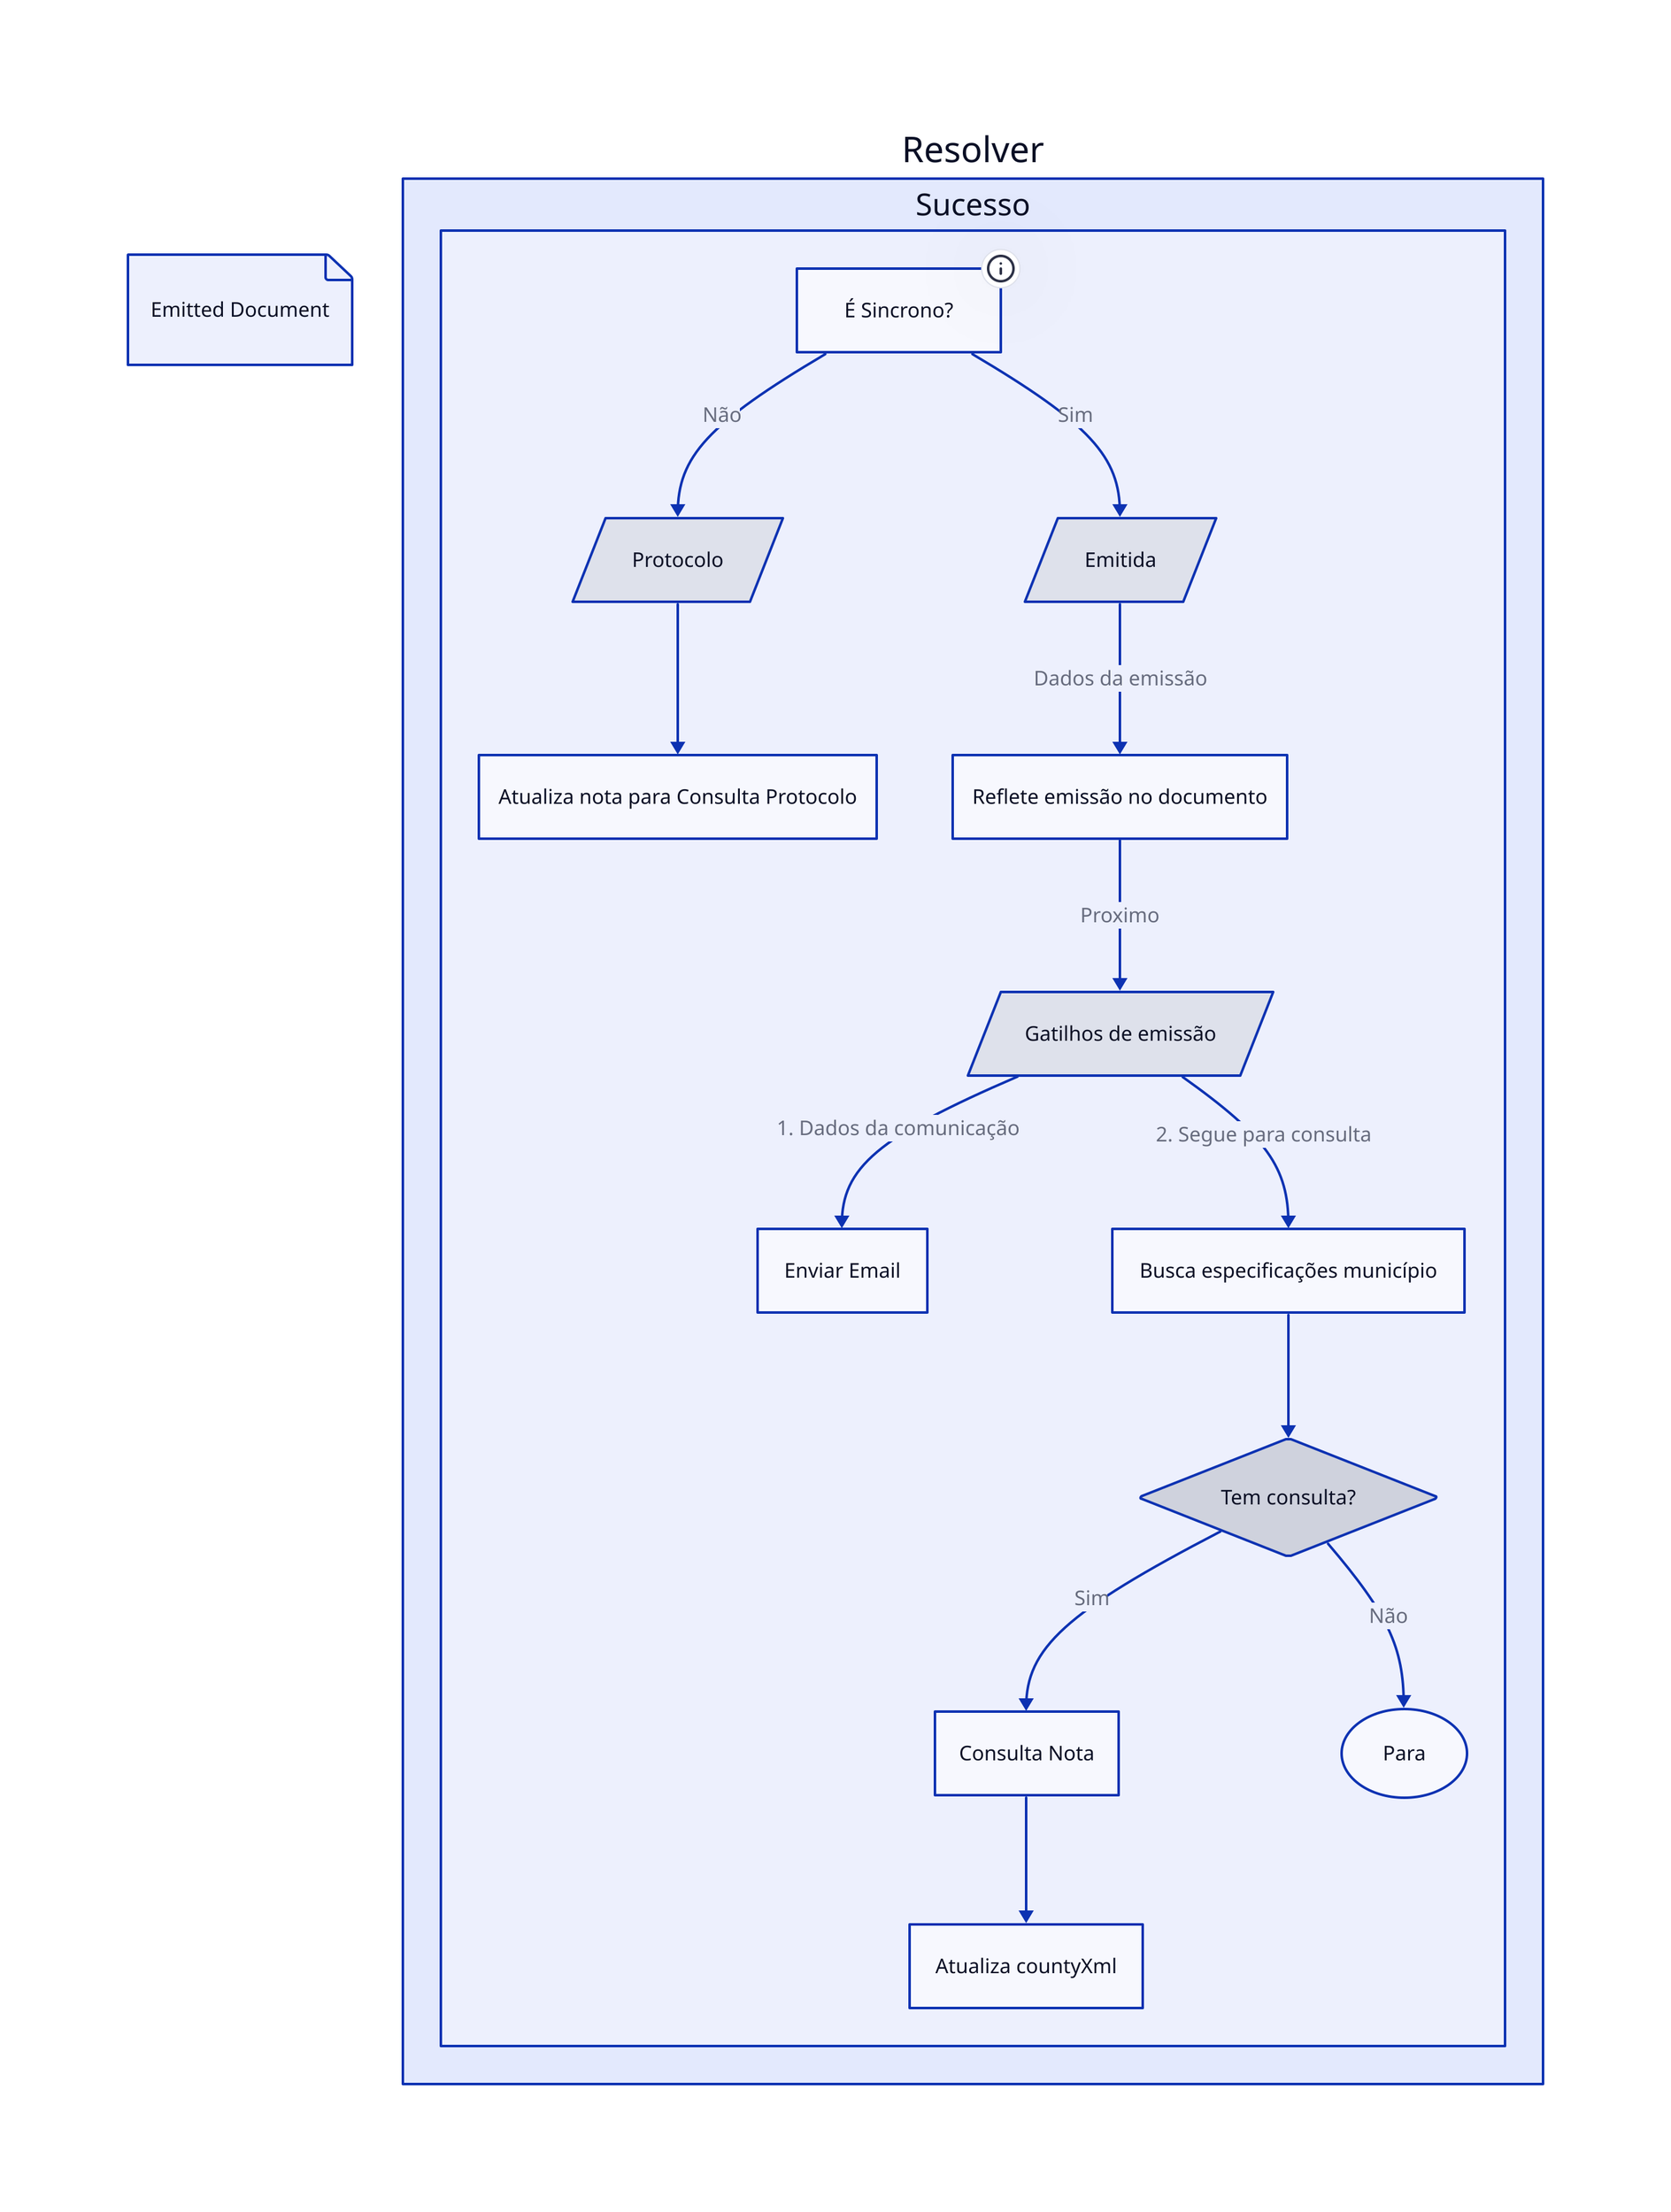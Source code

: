 document: Emitted Document { shape:page }

resolver: Resolver {
    success: Sucesso {
        isSync: É Sincrono? {tooltip: Possui numero de NFSe}

        sync: Emitida {
            shape: parallelogram
        }

        async: Protocolo {
            shape: parallelogram
        }

        updateAsync: Atualiza nota para Consulta Protocolo
        updateSync: Reflete emissão no documento

        triggers: Gatilhos de emissão {
            shape: parallelogram
        }

        email: Enviar Email

        specs: Busca especificações município
        hasQuery: Tem consulta? {shape:diamond}
        query: Consulta Nota
        updatedCountyXml: Atualiza countyXml 
        undefined: Para { shape: oval }

        isSync -> sync: Sim
        isSync -> async: Não

        sync -> updateSync: Dados da emissão
        updateSync -> triggers: Proximo

        triggers -> email: 1. Dados da comunicação
        triggers -> specs: 2. Segue para consulta
        specs -> hasQuery
        hasQuery -> query: Sim
        hasQuery -> undefined: Não
        query -> updatedCountyXml
 
        async -> updateAsync
    }
}